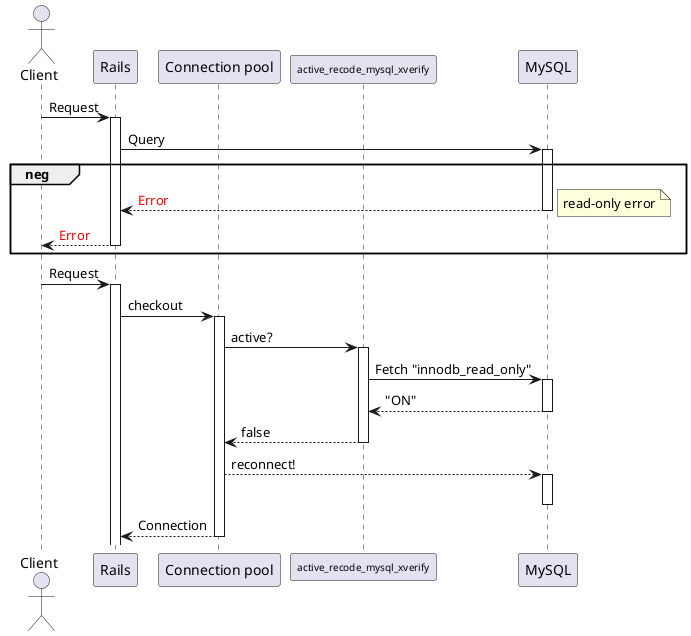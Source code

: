 @startuml{seq.png}

actor Client
participant Rails
participant "Connection pool" as cp
participant "<size:10>active_recode_mysql_xverify</size>" as armx
participant MySQL

Client -> Rails : Request
activate Rails
Rails -> MySQL : Query
activate MySQL
group neg
  Rails <-- MySQL : <font color=red>Error</font>
  note right : read-only error
  deactivate MySQL
  Client <-- Rails : <font color=red>Error</font>
  deactivate Rails
end

Client -> Rails : Request
activate Rails
Rails -> cp : checkout
activate cp
cp -> armx : active?
activate armx
armx -> MySQL : Fetch "innodb_read_only"
activate MySQL
armx <-- MySQL : "ON"
deactivate MySQL
cp <-- armx : false
deactivate armx
cp --> MySQL : reconnect!
activate MySQL
deactivate MySQL
Rails <-- cp : Connection
deactivate cp

@enduml
